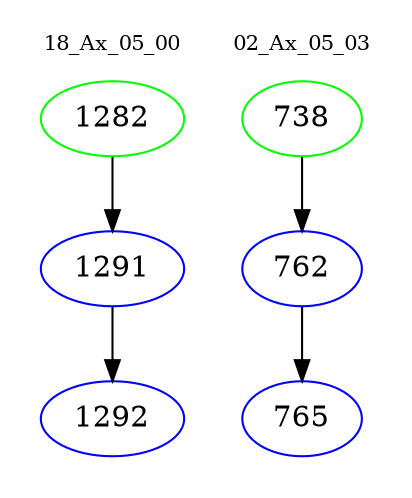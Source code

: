 digraph{
subgraph cluster_0 {
color = white
label = "18_Ax_05_00";
fontsize=10;
T0_1282 [label="1282", color="green"]
T0_1282 -> T0_1291 [color="black"]
T0_1291 [label="1291", color="blue"]
T0_1291 -> T0_1292 [color="black"]
T0_1292 [label="1292", color="blue"]
}
subgraph cluster_1 {
color = white
label = "02_Ax_05_03";
fontsize=10;
T1_738 [label="738", color="green"]
T1_738 -> T1_762 [color="black"]
T1_762 [label="762", color="blue"]
T1_762 -> T1_765 [color="black"]
T1_765 [label="765", color="blue"]
}
}
